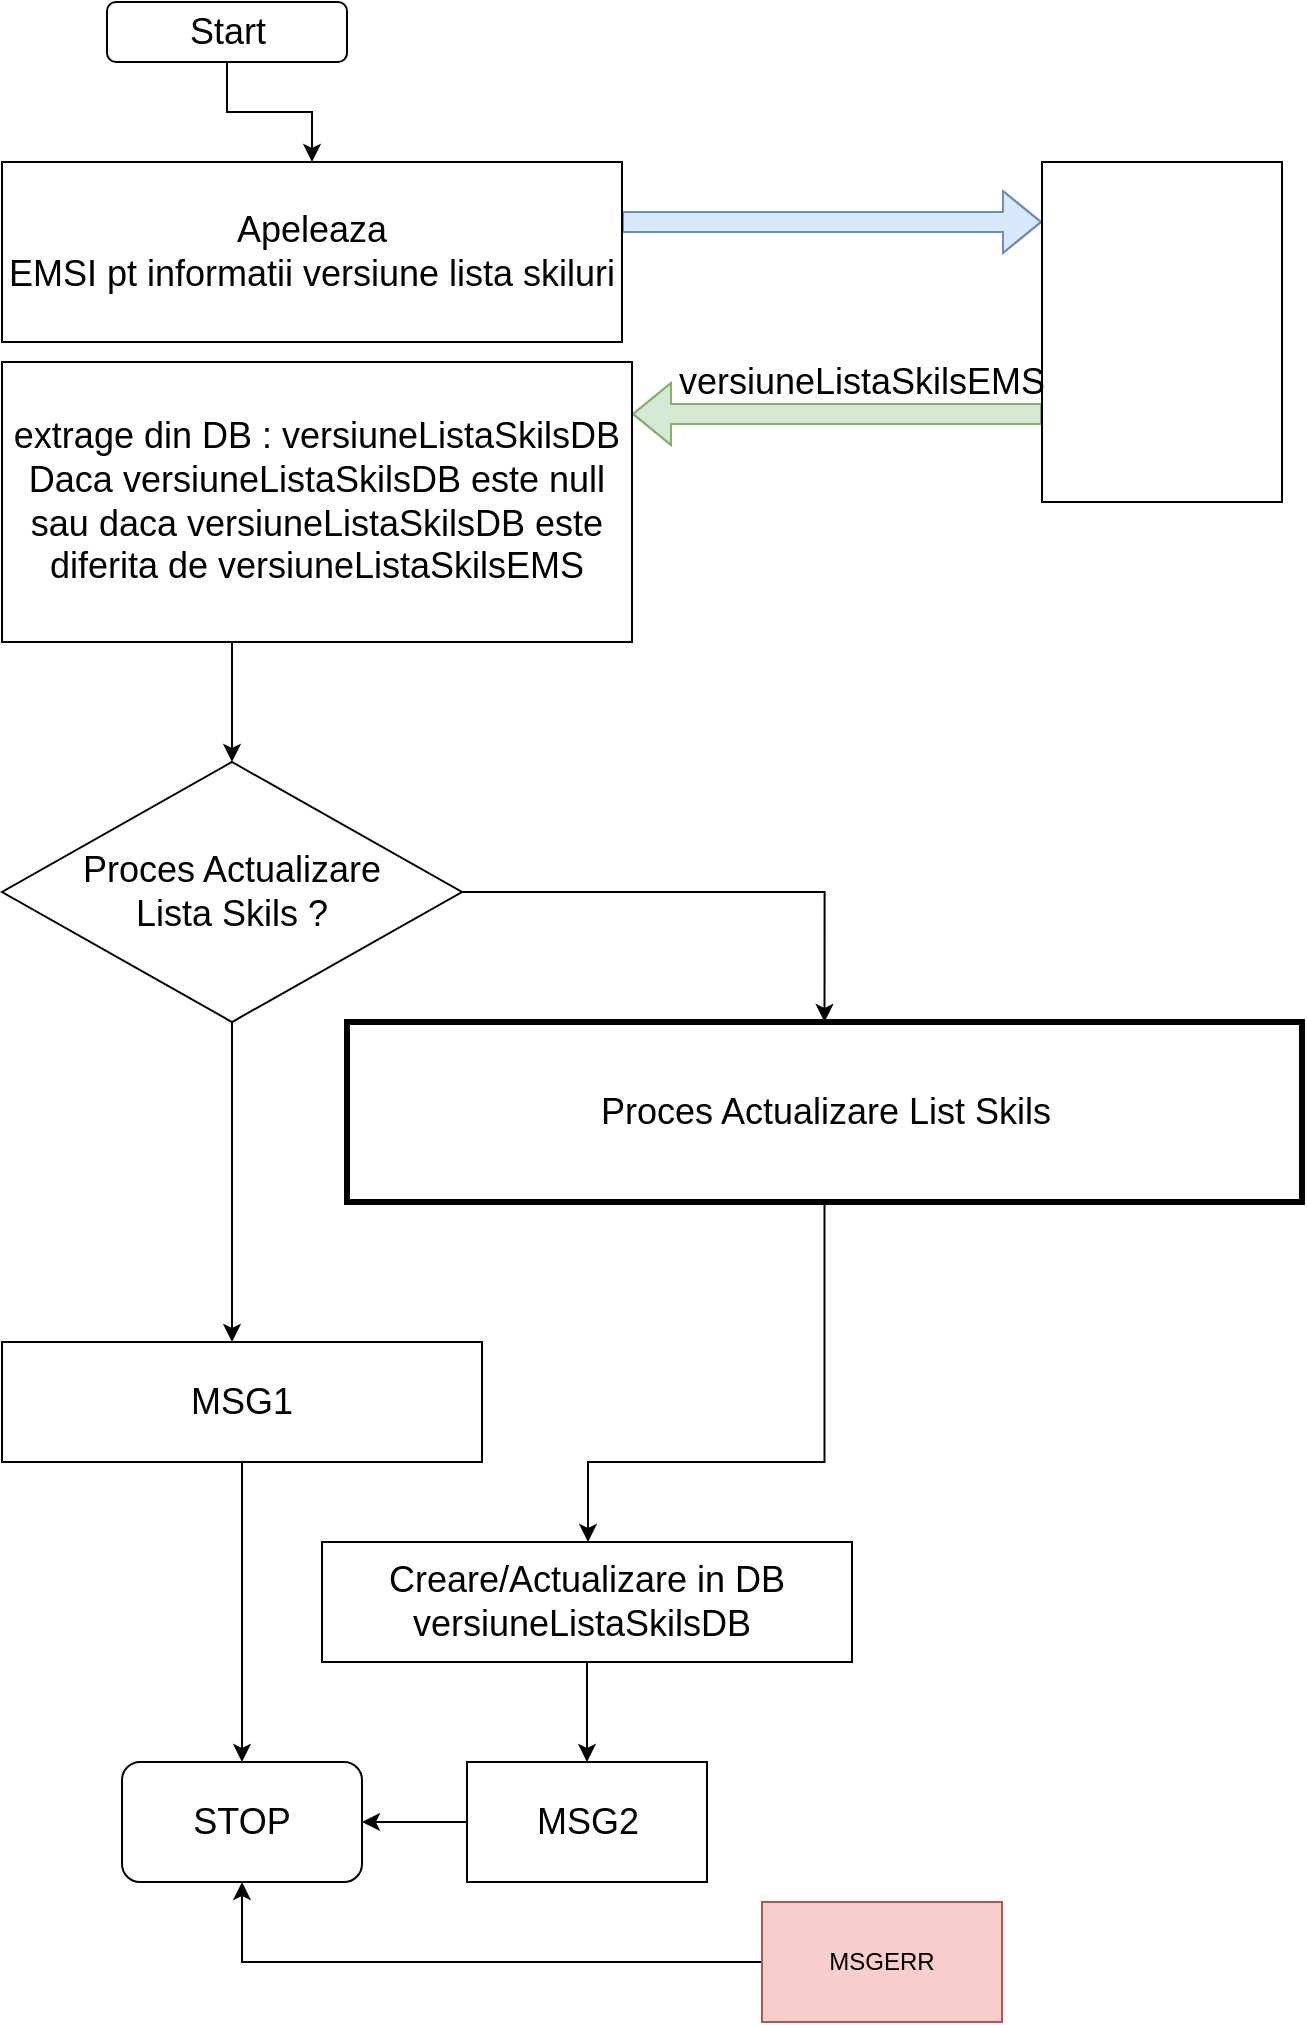<mxfile version="13.4.8" type="github">
  <diagram id="_1yvzCGvJkqXMO69-pvQ" name="Page-1">
    <mxGraphModel dx="1038" dy="548" grid="1" gridSize="10" guides="1" tooltips="1" connect="1" arrows="1" fold="1" page="1" pageScale="1" pageWidth="850" pageHeight="1100" math="0" shadow="0">
      <root>
        <mxCell id="0" />
        <mxCell id="1" parent="0" />
        <mxCell id="zK0P0juZyv0MpJzfHQsb-35" value="" style="edgeStyle=orthogonalEdgeStyle;rounded=0;orthogonalLoop=1;jettySize=auto;html=1;fontSize=18;" parent="1" source="zK0P0juZyv0MpJzfHQsb-10" target="zK0P0juZyv0MpJzfHQsb-34" edge="1">
          <mxGeometry relative="1" as="geometry">
            <Array as="points">
              <mxPoint x="155" y="610" />
              <mxPoint x="155" y="610" />
            </Array>
          </mxGeometry>
        </mxCell>
        <mxCell id="zK0P0juZyv0MpJzfHQsb-58" value="" style="edgeStyle=orthogonalEdgeStyle;rounded=0;orthogonalLoop=1;jettySize=auto;html=1;fontSize=18;entryX=0.5;entryY=0;entryDx=0;entryDy=0;" parent="1" source="zK0P0juZyv0MpJzfHQsb-10" target="zK0P0juZyv0MpJzfHQsb-22" edge="1">
          <mxGeometry relative="1" as="geometry">
            <mxPoint x="405" y="475" as="targetPoint" />
            <Array as="points">
              <mxPoint x="451" y="475" />
            </Array>
          </mxGeometry>
        </mxCell>
        <mxCell id="zK0P0juZyv0MpJzfHQsb-10" value="Proces Actualizare&lt;br&gt;Lista Skils ?" style="rhombus;whiteSpace=wrap;html=1;fontSize=18;" parent="1" vertex="1">
          <mxGeometry x="40" y="410" width="230" height="130" as="geometry" />
        </mxCell>
        <mxCell id="zK0P0juZyv0MpJzfHQsb-19" value="" style="edgeStyle=orthogonalEdgeStyle;shape=flexArrow;rounded=0;orthogonalLoop=1;jettySize=auto;html=1;startSize=1;endSize=6;fontSize=18;fillColor=#dae8fc;strokeColor=#6c8ebf;" parent="1" source="zK0P0juZyv0MpJzfHQsb-18" target="2" edge="1">
          <mxGeometry relative="1" as="geometry">
            <Array as="points">
              <mxPoint x="430" y="140" />
              <mxPoint x="430" y="140" />
            </Array>
          </mxGeometry>
        </mxCell>
        <mxCell id="zK0P0juZyv0MpJzfHQsb-18" value="Apeleaza&lt;br&gt;EMSI pt informatii versiune lista skiluri" style="whiteSpace=wrap;html=1;fontSize=18;" parent="1" vertex="1">
          <mxGeometry x="40" y="110" width="310" height="90" as="geometry" />
        </mxCell>
        <mxCell id="zK0P0juZyv0MpJzfHQsb-55" value="" style="edgeStyle=orthogonalEdgeStyle;shape=flexArrow;rounded=0;orthogonalLoop=1;jettySize=auto;html=1;startSize=1;endSize=6;fontSize=18;entryX=1;entryY=0.186;entryDx=0;entryDy=0;entryPerimeter=0;fillColor=#d5e8d4;strokeColor=#82b366;" parent="1" source="2" target="zK0P0juZyv0MpJzfHQsb-20" edge="1">
          <mxGeometry relative="1" as="geometry">
            <mxPoint x="480" y="195" as="targetPoint" />
            <Array as="points">
              <mxPoint x="500" y="236" />
              <mxPoint x="500" y="236" />
            </Array>
          </mxGeometry>
        </mxCell>
        <mxCell id="2" value="" style="whiteSpace=wrap;html=1;fontSize=18;" parent="1" vertex="1">
          <mxGeometry x="560" y="110" width="120" height="170" as="geometry" />
        </mxCell>
        <mxCell id="zK0P0juZyv0MpJzfHQsb-37" value="" style="edgeStyle=orthogonalEdgeStyle;rounded=0;orthogonalLoop=1;jettySize=auto;html=1;fontSize=18;" parent="1" source="zK0P0juZyv0MpJzfHQsb-20" target="zK0P0juZyv0MpJzfHQsb-10" edge="1">
          <mxGeometry relative="1" as="geometry">
            <Array as="points">
              <mxPoint x="155" y="370" />
              <mxPoint x="155" y="370" />
            </Array>
          </mxGeometry>
        </mxCell>
        <mxCell id="zK0P0juZyv0MpJzfHQsb-20" value="extrage din DB : versiuneListaSkilsDB&lt;br&gt;Daca versiuneListaSkilsDB este null&lt;br&gt;sau daca versiuneListaSkilsDB&amp;nbsp;este diferita de versiuneListaSkilsEMS" style="whiteSpace=wrap;html=1;fontSize=18;" parent="1" vertex="1">
          <mxGeometry x="40" y="210" width="315" height="140" as="geometry" />
        </mxCell>
        <mxCell id="zK0P0juZyv0MpJzfHQsb-40" value="" style="edgeStyle=orthogonalEdgeStyle;rounded=0;orthogonalLoop=1;jettySize=auto;html=1;fontSize=18;" parent="1" source="zK0P0juZyv0MpJzfHQsb-22" target="zK0P0juZyv0MpJzfHQsb-39" edge="1">
          <mxGeometry relative="1" as="geometry">
            <Array as="points">
              <mxPoint x="451" y="760" />
              <mxPoint x="333" y="760" />
            </Array>
          </mxGeometry>
        </mxCell>
        <mxCell id="zK0P0juZyv0MpJzfHQsb-22" value="Proces Actualizare List Skils" style="whiteSpace=wrap;html=1;fontSize=18;strokeWidth=3;" parent="1" vertex="1">
          <mxGeometry x="212.5" y="540" width="477.5" height="90" as="geometry" />
        </mxCell>
        <mxCell id="zK0P0juZyv0MpJzfHQsb-30" value="" style="edgeStyle=orthogonalEdgeStyle;rounded=0;orthogonalLoop=1;jettySize=auto;html=1;fontSize=18;" parent="1" source="zK0P0juZyv0MpJzfHQsb-28" target="zK0P0juZyv0MpJzfHQsb-18" edge="1">
          <mxGeometry relative="1" as="geometry" />
        </mxCell>
        <mxCell id="zK0P0juZyv0MpJzfHQsb-28" value="Start" style="rounded=1;whiteSpace=wrap;html=1;fontSize=18;" parent="1" vertex="1">
          <mxGeometry x="92.5" y="30" width="120" height="30" as="geometry" />
        </mxCell>
        <mxCell id="zK0P0juZyv0MpJzfHQsb-33" value="versiuneListaSkilsEMS" style="text;html=1;strokeColor=none;fillColor=none;align=center;verticalAlign=middle;whiteSpace=wrap;rounded=0;fontSize=18;" parent="1" vertex="1">
          <mxGeometry x="450" y="210" width="40" height="20" as="geometry" />
        </mxCell>
        <mxCell id="zK0P0juZyv0MpJzfHQsb-43" value="" style="edgeStyle=orthogonalEdgeStyle;rounded=0;orthogonalLoop=1;jettySize=auto;html=1;fontSize=18;" parent="1" source="zK0P0juZyv0MpJzfHQsb-34" target="zK0P0juZyv0MpJzfHQsb-41" edge="1">
          <mxGeometry relative="1" as="geometry" />
        </mxCell>
        <mxCell id="zK0P0juZyv0MpJzfHQsb-34" value="MSG1" style="whiteSpace=wrap;html=1;fontSize=18;" parent="1" vertex="1">
          <mxGeometry x="40" y="700" width="240" height="60" as="geometry" />
        </mxCell>
        <mxCell id="zK0P0juZyv0MpJzfHQsb-47" value="" style="edgeStyle=orthogonalEdgeStyle;rounded=0;orthogonalLoop=1;jettySize=auto;html=1;fontSize=18;" parent="1" source="zK0P0juZyv0MpJzfHQsb-39" target="zK0P0juZyv0MpJzfHQsb-46" edge="1">
          <mxGeometry relative="1" as="geometry" />
        </mxCell>
        <mxCell id="zK0P0juZyv0MpJzfHQsb-39" value="Creare/Actualizare in DB versiuneListaSkilsDB&amp;nbsp;" style="whiteSpace=wrap;html=1;fontSize=18;strokeWidth=1;" parent="1" vertex="1">
          <mxGeometry x="200" y="800" width="265" height="60" as="geometry" />
        </mxCell>
        <mxCell id="zK0P0juZyv0MpJzfHQsb-41" value="STOP" style="rounded=1;whiteSpace=wrap;html=1;strokeWidth=1;fontSize=18;" parent="1" vertex="1">
          <mxGeometry x="100" y="910" width="120" height="60" as="geometry" />
        </mxCell>
        <mxCell id="zK0P0juZyv0MpJzfHQsb-49" value="" style="edgeStyle=orthogonalEdgeStyle;rounded=0;orthogonalLoop=1;jettySize=auto;html=1;fontSize=18;entryX=1;entryY=0.5;entryDx=0;entryDy=0;" parent="1" source="zK0P0juZyv0MpJzfHQsb-46" target="zK0P0juZyv0MpJzfHQsb-41" edge="1">
          <mxGeometry relative="1" as="geometry">
            <mxPoint x="397.5" y="1060" as="targetPoint" />
          </mxGeometry>
        </mxCell>
        <mxCell id="zK0P0juZyv0MpJzfHQsb-46" value="MSG2" style="whiteSpace=wrap;html=1;fontSize=18;strokeWidth=1;" parent="1" vertex="1">
          <mxGeometry x="272.5" y="910" width="120" height="60" as="geometry" />
        </mxCell>
        <mxCell id="pjdd6bfgmy3DlMABpZNg-4" value="" style="edgeStyle=orthogonalEdgeStyle;rounded=0;orthogonalLoop=1;jettySize=auto;html=1;" edge="1" parent="1" source="pjdd6bfgmy3DlMABpZNg-2" target="zK0P0juZyv0MpJzfHQsb-41">
          <mxGeometry relative="1" as="geometry">
            <mxPoint x="160" y="1020" as="targetPoint" />
          </mxGeometry>
        </mxCell>
        <mxCell id="pjdd6bfgmy3DlMABpZNg-2" value="MSGERR" style="rounded=0;whiteSpace=wrap;html=1;fillColor=#f8cecc;strokeColor=#b85450;" vertex="1" parent="1">
          <mxGeometry x="420" y="980" width="120" height="60" as="geometry" />
        </mxCell>
      </root>
    </mxGraphModel>
  </diagram>
</mxfile>
